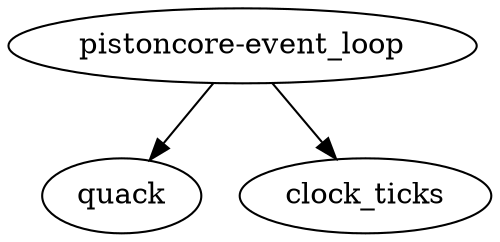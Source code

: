 digraph dependencies {
    N0[label="pistoncore-event_loop"];
    N1[label="quack"];
    N2[label="clock_ticks"];
    N0 -> N2[label=""];
    N0 -> N1[label=""];
}
